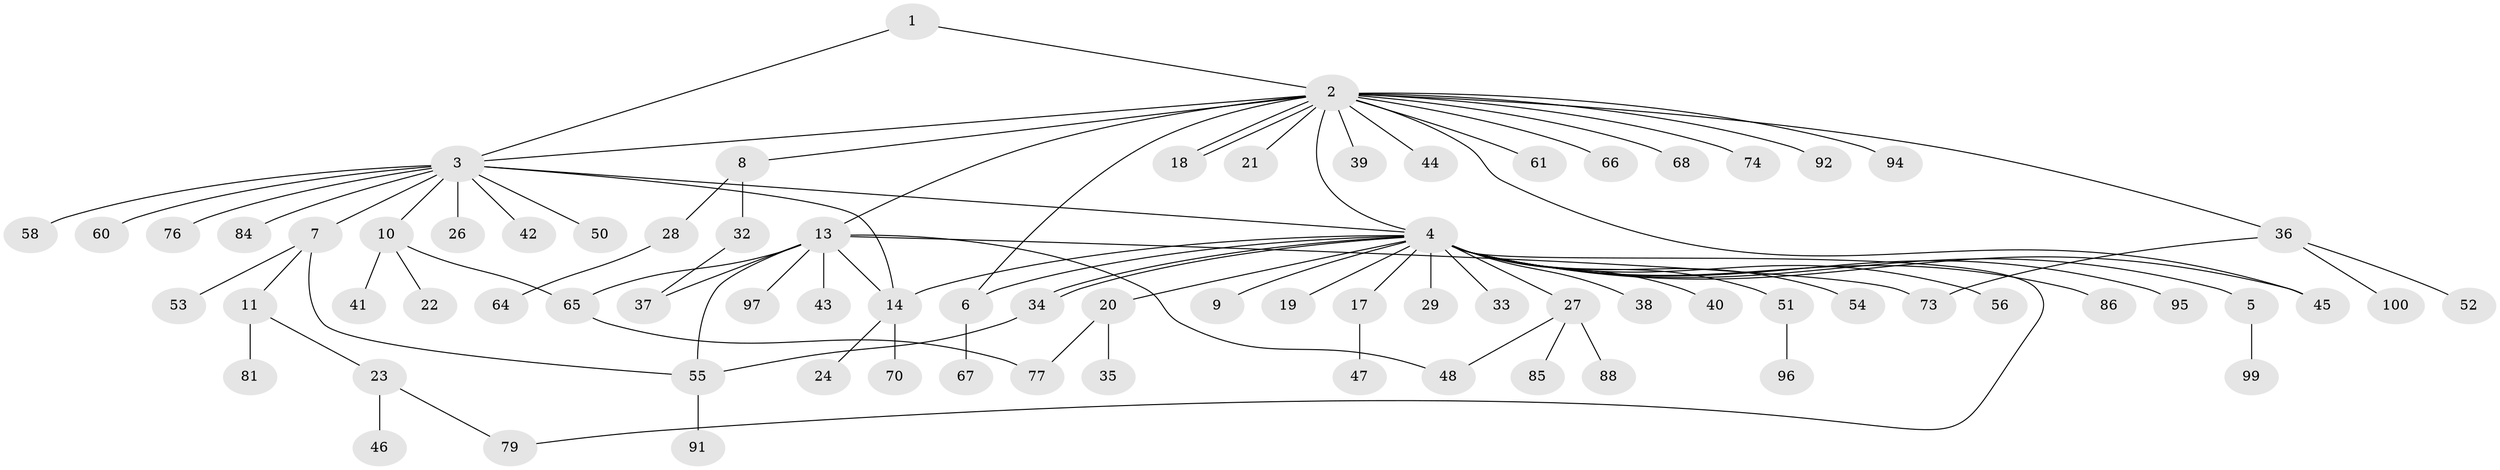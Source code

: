 // original degree distribution, {2: 0.25, 21: 0.01, 13: 0.01, 23: 0.01, 3: 0.07, 6: 0.01, 1: 0.54, 4: 0.06, 7: 0.01, 5: 0.03}
// Generated by graph-tools (version 1.1) at 2025/11/02/21/25 10:11:09]
// undirected, 76 vertices, 91 edges
graph export_dot {
graph [start="1"]
  node [color=gray90,style=filled];
  1;
  2 [super="+16"];
  3 [super="+69"];
  4 [super="+12"];
  5;
  6;
  7 [super="+78"];
  8;
  9;
  10 [super="+30"];
  11 [super="+25"];
  13 [super="+15"];
  14 [super="+31"];
  17;
  18 [super="+82"];
  19;
  20 [super="+98"];
  21;
  22 [super="+72"];
  23 [super="+83"];
  24;
  26 [super="+89"];
  27 [super="+49"];
  28;
  29;
  32 [super="+87"];
  33;
  34 [super="+57"];
  35;
  36 [super="+59"];
  37 [super="+63"];
  38;
  39;
  40;
  41;
  42;
  43;
  44;
  45 [super="+62"];
  46;
  47;
  48;
  50 [super="+80"];
  51;
  52;
  53;
  54;
  55 [super="+75"];
  56 [super="+90"];
  58;
  60;
  61;
  64;
  65 [super="+71"];
  66;
  67;
  68 [super="+93"];
  70;
  73;
  74;
  76;
  77;
  79;
  81;
  84;
  85;
  86;
  88;
  91;
  92;
  94;
  95;
  96;
  97;
  99;
  100;
  1 -- 2;
  1 -- 3;
  2 -- 3;
  2 -- 4;
  2 -- 6;
  2 -- 8;
  2 -- 13;
  2 -- 18 [weight=2];
  2 -- 18;
  2 -- 21;
  2 -- 36;
  2 -- 39;
  2 -- 44;
  2 -- 61;
  2 -- 66;
  2 -- 68;
  2 -- 74;
  2 -- 92;
  2 -- 94;
  2 -- 45;
  3 -- 7;
  3 -- 10;
  3 -- 14;
  3 -- 26;
  3 -- 42;
  3 -- 50;
  3 -- 58;
  3 -- 60;
  3 -- 76;
  3 -- 84;
  3 -- 4;
  4 -- 5;
  4 -- 6;
  4 -- 9;
  4 -- 14;
  4 -- 17;
  4 -- 19;
  4 -- 20;
  4 -- 27;
  4 -- 29;
  4 -- 33;
  4 -- 34;
  4 -- 34;
  4 -- 38;
  4 -- 40;
  4 -- 45;
  4 -- 51;
  4 -- 54;
  4 -- 56;
  4 -- 79;
  4 -- 86;
  4 -- 95;
  5 -- 99;
  6 -- 67;
  7 -- 11 [weight=2];
  7 -- 53;
  7 -- 55;
  8 -- 28;
  8 -- 32;
  10 -- 22;
  10 -- 41;
  10 -- 65;
  11 -- 23;
  11 -- 81;
  13 -- 14;
  13 -- 37;
  13 -- 48;
  13 -- 55;
  13 -- 97;
  13 -- 65;
  13 -- 73;
  13 -- 43;
  14 -- 24;
  14 -- 70;
  17 -- 47;
  20 -- 35;
  20 -- 77;
  23 -- 46;
  23 -- 79;
  27 -- 48;
  27 -- 88;
  27 -- 85;
  28 -- 64;
  32 -- 37;
  34 -- 55;
  36 -- 52;
  36 -- 73;
  36 -- 100;
  51 -- 96;
  55 -- 91;
  65 -- 77;
}
